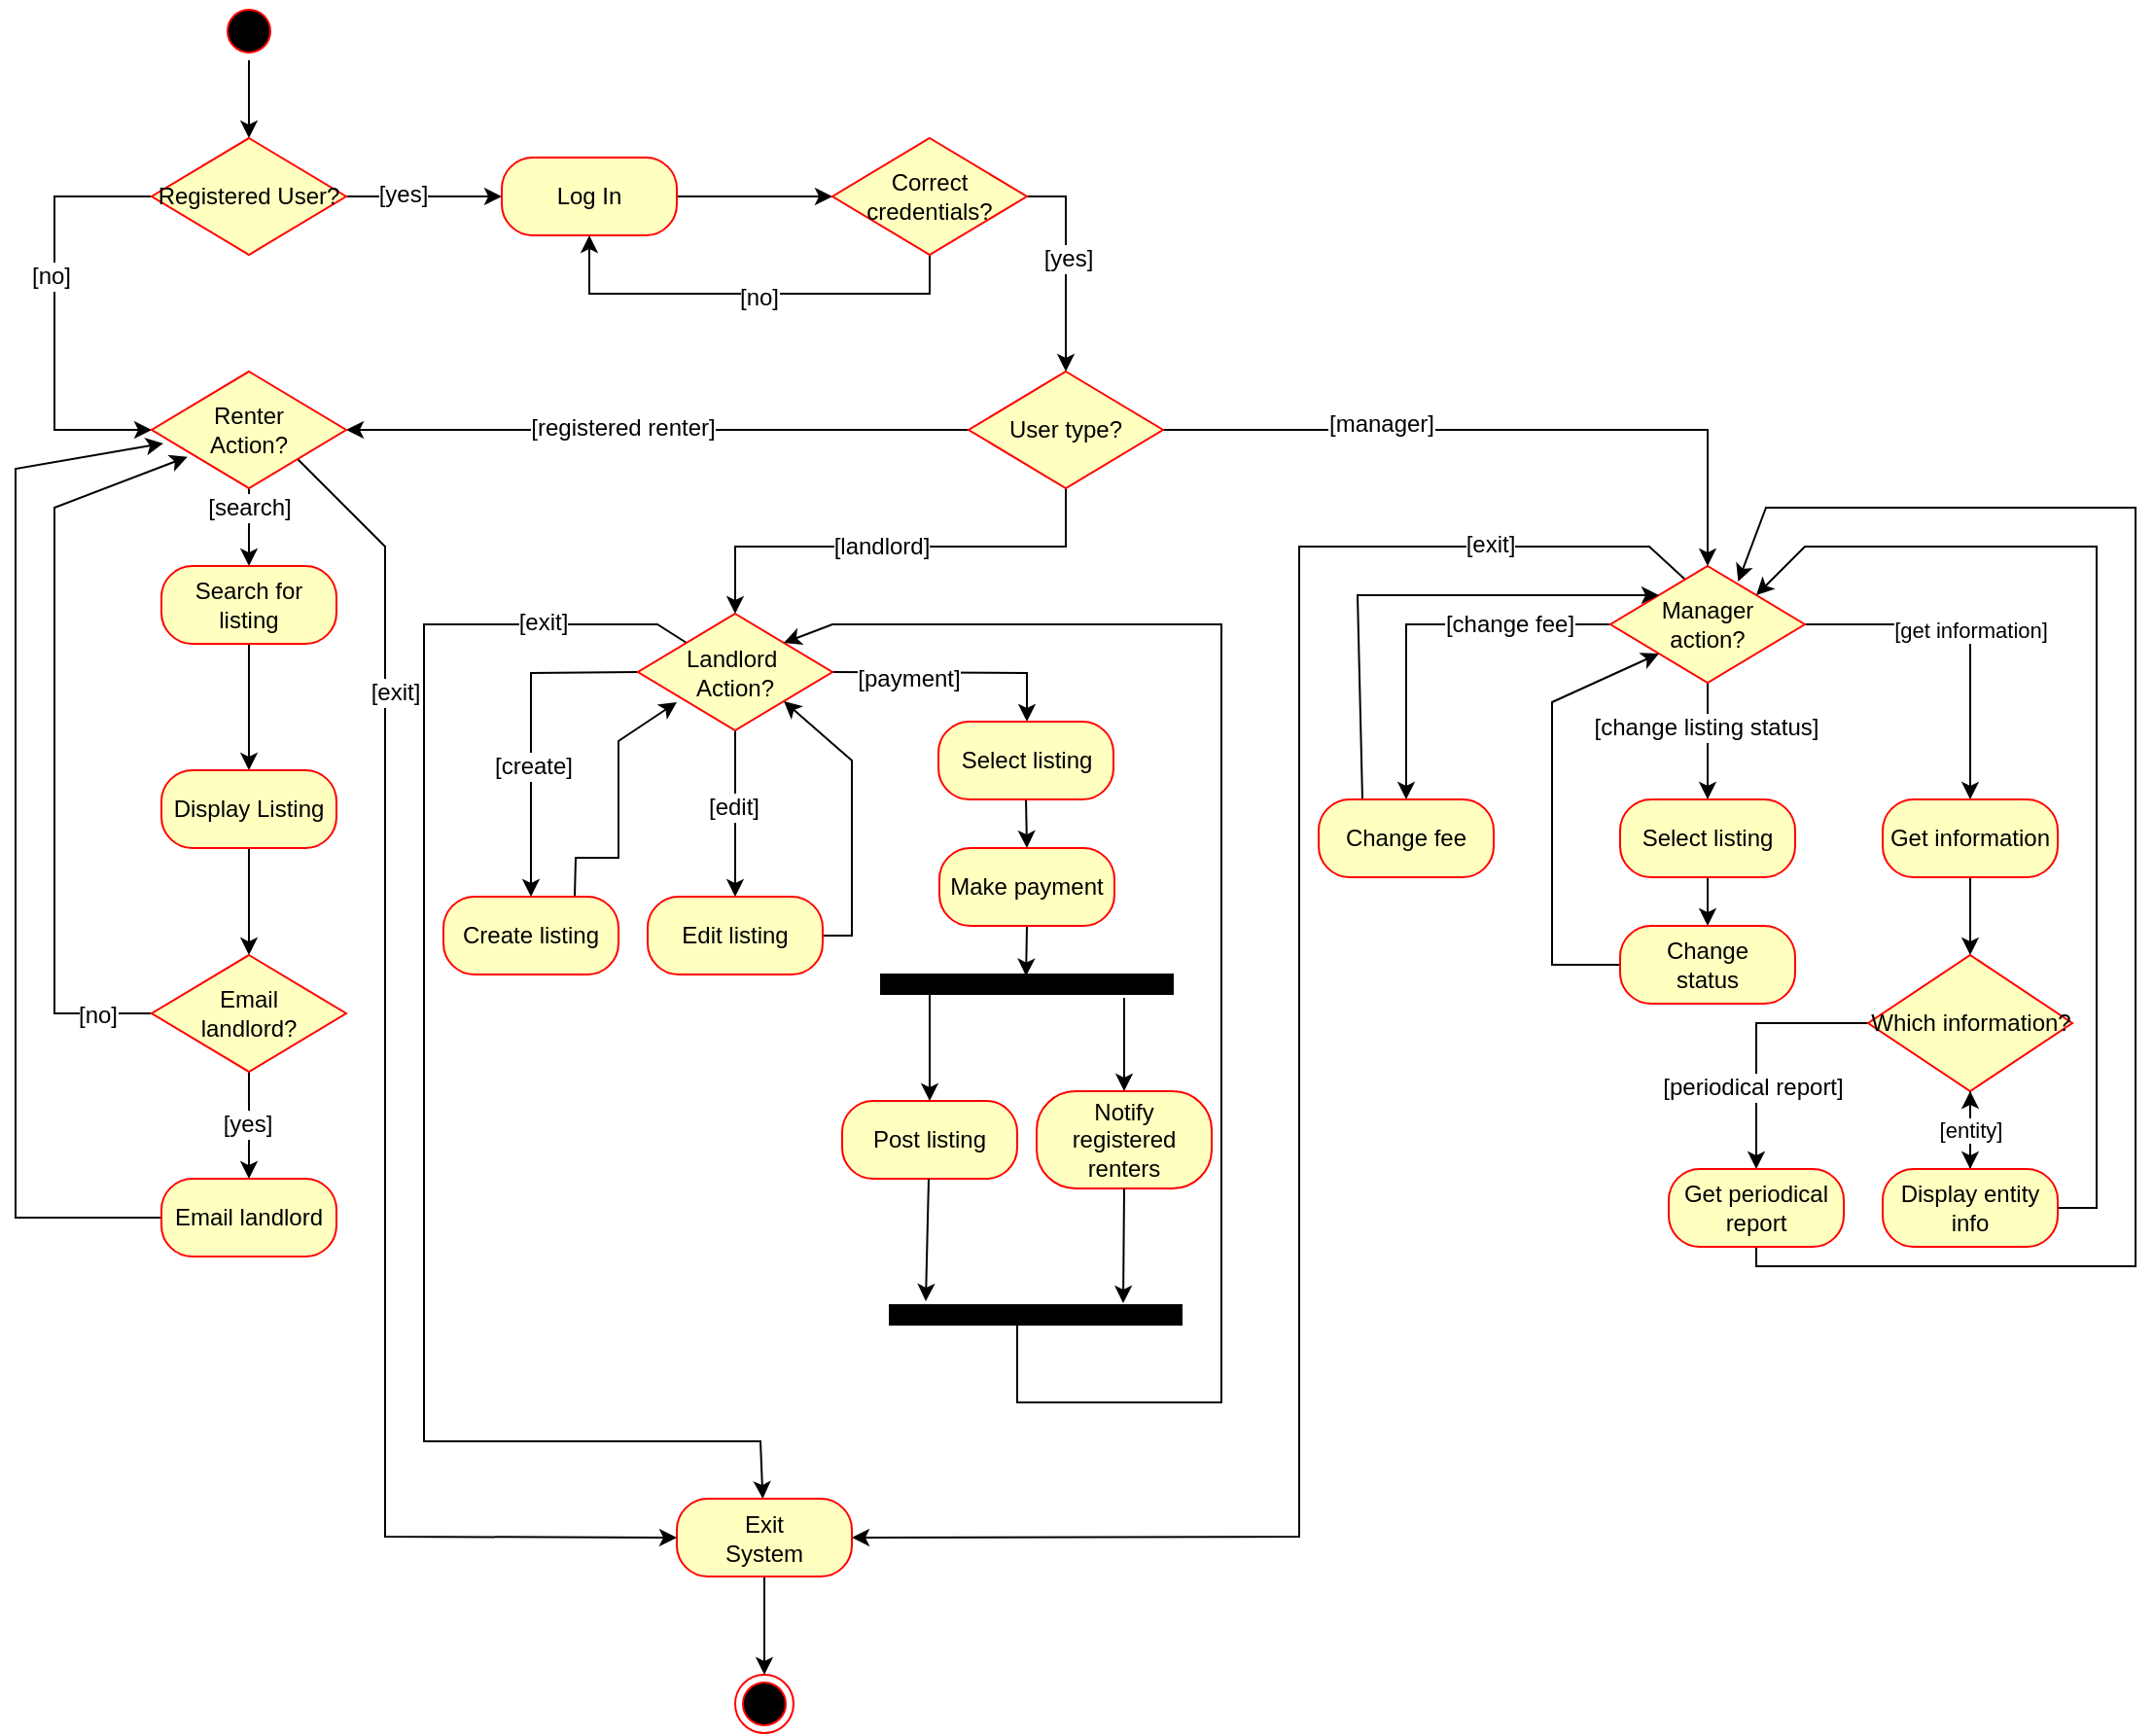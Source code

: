<mxfile version="12.1.7" type="device" pages="1"><diagram id="JlBiW-BQGtLC-B6tLBqx" name="Page-1"><mxGraphModel dx="1415" dy="942" grid="1" gridSize="10" guides="1" tooltips="1" connect="1" arrows="1" fold="1" page="1" pageScale="1" pageWidth="1100" pageHeight="850" math="0" shadow="0"><root><mxCell id="0"/><mxCell id="1" parent="0"/><mxCell id="zYS_UzG8Xgxwzg6JMlMM-58" style="edgeStyle=none;rounded=0;orthogonalLoop=1;jettySize=auto;html=1;exitX=0.5;exitY=1;exitDx=0;exitDy=0;entryX=0.5;entryY=0;entryDx=0;entryDy=0;" edge="1" parent="1" source="zYS_UzG8Xgxwzg6JMlMM-53" target="zYS_UzG8Xgxwzg6JMlMM-55"><mxGeometry relative="1" as="geometry"/></mxCell><mxCell id="zYS_UzG8Xgxwzg6JMlMM-53" value="" style="ellipse;html=1;shape=startState;fillColor=#000000;strokeColor=#ff0000;" vertex="1" parent="1"><mxGeometry x="125" y="80" width="30" height="30" as="geometry"/></mxCell><mxCell id="zYS_UzG8Xgxwzg6JMlMM-60" value="" style="edgeStyle=none;rounded=0;orthogonalLoop=1;jettySize=auto;html=1;" edge="1" parent="1" source="zYS_UzG8Xgxwzg6JMlMM-55"><mxGeometry relative="1" as="geometry"><mxPoint x="270" y="180" as="targetPoint"/></mxGeometry></mxCell><mxCell id="zYS_UzG8Xgxwzg6JMlMM-61" value="[yes]" style="text;html=1;resizable=0;points=[];align=center;verticalAlign=middle;labelBackgroundColor=#ffffff;" vertex="1" connectable="0" parent="zYS_UzG8Xgxwzg6JMlMM-60"><mxGeometry x="-0.28" y="1" relative="1" as="geometry"><mxPoint as="offset"/></mxGeometry></mxCell><mxCell id="zYS_UzG8Xgxwzg6JMlMM-123" style="edgeStyle=none;rounded=0;orthogonalLoop=1;jettySize=auto;html=1;exitX=0;exitY=0.5;exitDx=0;exitDy=0;entryX=0;entryY=0.5;entryDx=0;entryDy=0;startArrow=none;startFill=0;endArrow=classic;endFill=1;" edge="1" parent="1" source="zYS_UzG8Xgxwzg6JMlMM-55" target="zYS_UzG8Xgxwzg6JMlMM-115"><mxGeometry relative="1" as="geometry"><Array as="points"><mxPoint x="40" y="180"/><mxPoint x="40" y="300"/></Array></mxGeometry></mxCell><mxCell id="zYS_UzG8Xgxwzg6JMlMM-124" value="[no]" style="text;html=1;resizable=0;points=[];align=center;verticalAlign=middle;labelBackgroundColor=#ffffff;" vertex="1" connectable="0" parent="zYS_UzG8Xgxwzg6JMlMM-123"><mxGeometry x="-0.176" y="-2" relative="1" as="geometry"><mxPoint as="offset"/></mxGeometry></mxCell><mxCell id="zYS_UzG8Xgxwzg6JMlMM-55" value="Registered User?" style="rhombus;whiteSpace=wrap;html=1;fillColor=#ffffc0;strokeColor=#ff0000;" vertex="1" parent="1"><mxGeometry x="90" y="150" width="100" height="60" as="geometry"/></mxCell><mxCell id="zYS_UzG8Xgxwzg6JMlMM-68" value="" style="edgeStyle=none;rounded=0;orthogonalLoop=1;jettySize=auto;html=1;" edge="1" parent="1" source="zYS_UzG8Xgxwzg6JMlMM-62"><mxGeometry relative="1" as="geometry"><mxPoint x="440" y="180" as="targetPoint"/></mxGeometry></mxCell><mxCell id="zYS_UzG8Xgxwzg6JMlMM-62" value="Log In" style="rounded=1;whiteSpace=wrap;html=1;arcSize=40;fontColor=#000000;fillColor=#ffffc0;strokeColor=#ff0000;" vertex="1" parent="1"><mxGeometry x="270" y="160" width="90" height="40" as="geometry"/></mxCell><mxCell id="zYS_UzG8Xgxwzg6JMlMM-70" style="edgeStyle=none;rounded=0;orthogonalLoop=1;jettySize=auto;html=1;exitX=0.5;exitY=1;exitDx=0;exitDy=0;entryX=0.5;entryY=1;entryDx=0;entryDy=0;" edge="1" parent="1" source="zYS_UzG8Xgxwzg6JMlMM-69" target="zYS_UzG8Xgxwzg6JMlMM-62"><mxGeometry relative="1" as="geometry"><Array as="points"><mxPoint x="490" y="230"/><mxPoint x="315" y="230"/></Array></mxGeometry></mxCell><mxCell id="zYS_UzG8Xgxwzg6JMlMM-71" value="[no]" style="text;html=1;resizable=0;points=[];align=center;verticalAlign=middle;labelBackgroundColor=#ffffff;" vertex="1" connectable="0" parent="zYS_UzG8Xgxwzg6JMlMM-70"><mxGeometry x="-0.036" y="2" relative="1" as="geometry"><mxPoint as="offset"/></mxGeometry></mxCell><mxCell id="zYS_UzG8Xgxwzg6JMlMM-73" style="edgeStyle=none;rounded=0;orthogonalLoop=1;jettySize=auto;html=1;exitX=1;exitY=0.5;exitDx=0;exitDy=0;entryX=0.5;entryY=0;entryDx=0;entryDy=0;" edge="1" parent="1" source="zYS_UzG8Xgxwzg6JMlMM-69" target="zYS_UzG8Xgxwzg6JMlMM-74"><mxGeometry relative="1" as="geometry"><mxPoint x="440" y="290" as="targetPoint"/><Array as="points"><mxPoint x="560" y="180"/></Array></mxGeometry></mxCell><mxCell id="zYS_UzG8Xgxwzg6JMlMM-75" value="[yes]" style="text;html=1;resizable=0;points=[];align=center;verticalAlign=middle;labelBackgroundColor=#ffffff;" vertex="1" connectable="0" parent="zYS_UzG8Xgxwzg6JMlMM-73"><mxGeometry x="-0.058" y="1" relative="1" as="geometry"><mxPoint as="offset"/></mxGeometry></mxCell><mxCell id="zYS_UzG8Xgxwzg6JMlMM-69" value="Correct&lt;br&gt;credentials?" style="rhombus;whiteSpace=wrap;html=1;fillColor=#ffffc0;strokeColor=#ff0000;" vertex="1" parent="1"><mxGeometry x="440" y="150" width="100" height="60" as="geometry"/></mxCell><mxCell id="zYS_UzG8Xgxwzg6JMlMM-94" style="edgeStyle=none;rounded=0;orthogonalLoop=1;jettySize=auto;html=1;exitX=0.5;exitY=1;exitDx=0;exitDy=0;entryX=0.5;entryY=0;entryDx=0;entryDy=0;" edge="1" parent="1" source="zYS_UzG8Xgxwzg6JMlMM-74" target="zYS_UzG8Xgxwzg6JMlMM-93"><mxGeometry relative="1" as="geometry"><Array as="points"><mxPoint x="560" y="360"/><mxPoint x="390" y="360"/></Array></mxGeometry></mxCell><mxCell id="zYS_UzG8Xgxwzg6JMlMM-95" value="[landlord]" style="text;html=1;resizable=0;points=[];align=center;verticalAlign=middle;labelBackgroundColor=#ffffff;" vertex="1" connectable="0" parent="zYS_UzG8Xgxwzg6JMlMM-94"><mxGeometry x="0.064" relative="1" as="geometry"><mxPoint as="offset"/></mxGeometry></mxCell><mxCell id="zYS_UzG8Xgxwzg6JMlMM-116" style="edgeStyle=none;rounded=0;orthogonalLoop=1;jettySize=auto;html=1;exitX=0;exitY=0.5;exitDx=0;exitDy=0;entryX=1;entryY=0.5;entryDx=0;entryDy=0;startArrow=none;startFill=0;endArrow=classic;endFill=1;" edge="1" parent="1" source="zYS_UzG8Xgxwzg6JMlMM-74" target="zYS_UzG8Xgxwzg6JMlMM-115"><mxGeometry relative="1" as="geometry"/></mxCell><mxCell id="zYS_UzG8Xgxwzg6JMlMM-117" value="[registered renter]" style="text;html=1;resizable=0;points=[];align=center;verticalAlign=middle;labelBackgroundColor=#ffffff;" vertex="1" connectable="0" parent="zYS_UzG8Xgxwzg6JMlMM-116"><mxGeometry x="0.113" y="-1" relative="1" as="geometry"><mxPoint as="offset"/></mxGeometry></mxCell><mxCell id="zYS_UzG8Xgxwzg6JMlMM-155" style="edgeStyle=none;rounded=0;orthogonalLoop=1;jettySize=auto;html=1;exitX=1;exitY=0.5;exitDx=0;exitDy=0;entryX=0.5;entryY=0;entryDx=0;entryDy=0;startArrow=none;startFill=0;endArrow=classic;endFill=1;" edge="1" parent="1" source="zYS_UzG8Xgxwzg6JMlMM-74" target="zYS_UzG8Xgxwzg6JMlMM-154"><mxGeometry relative="1" as="geometry"><Array as="points"><mxPoint x="800" y="300"/><mxPoint x="890" y="300"/></Array></mxGeometry></mxCell><mxCell id="zYS_UzG8Xgxwzg6JMlMM-156" value="[manager]" style="text;html=1;resizable=0;points=[];align=center;verticalAlign=middle;labelBackgroundColor=#ffffff;" vertex="1" connectable="0" parent="zYS_UzG8Xgxwzg6JMlMM-155"><mxGeometry x="-0.359" y="3" relative="1" as="geometry"><mxPoint as="offset"/></mxGeometry></mxCell><mxCell id="zYS_UzG8Xgxwzg6JMlMM-74" value="User type?" style="rhombus;whiteSpace=wrap;html=1;fillColor=#ffffc0;strokeColor=#ff0000;" vertex="1" parent="1"><mxGeometry x="510" y="270" width="100" height="60" as="geometry"/></mxCell><mxCell id="zYS_UzG8Xgxwzg6JMlMM-83" value="" style="edgeStyle=none;rounded=0;orthogonalLoop=1;jettySize=auto;html=1;" edge="1" parent="1" source="zYS_UzG8Xgxwzg6JMlMM-76" target="zYS_UzG8Xgxwzg6JMlMM-82"><mxGeometry relative="1" as="geometry"/></mxCell><mxCell id="zYS_UzG8Xgxwzg6JMlMM-76" value="Search for&lt;br&gt;listing" style="rounded=1;whiteSpace=wrap;html=1;arcSize=40;fontColor=#000000;fillColor=#ffffc0;strokeColor=#ff0000;" vertex="1" parent="1"><mxGeometry x="95" y="370" width="90" height="40" as="geometry"/></mxCell><mxCell id="zYS_UzG8Xgxwzg6JMlMM-85" style="edgeStyle=none;rounded=0;orthogonalLoop=1;jettySize=auto;html=1;exitX=0.5;exitY=1;exitDx=0;exitDy=0;entryX=0.5;entryY=0;entryDx=0;entryDy=0;" edge="1" parent="1" source="zYS_UzG8Xgxwzg6JMlMM-82" target="zYS_UzG8Xgxwzg6JMlMM-84"><mxGeometry relative="1" as="geometry"/></mxCell><mxCell id="zYS_UzG8Xgxwzg6JMlMM-82" value="Display Listing" style="rounded=1;whiteSpace=wrap;html=1;arcSize=40;fontColor=#000000;fillColor=#ffffc0;strokeColor=#ff0000;" vertex="1" parent="1"><mxGeometry x="95" y="475" width="90" height="40" as="geometry"/></mxCell><mxCell id="zYS_UzG8Xgxwzg6JMlMM-89" style="edgeStyle=none;rounded=0;orthogonalLoop=1;jettySize=auto;html=1;exitX=0.5;exitY=1;exitDx=0;exitDy=0;entryX=0.5;entryY=0;entryDx=0;entryDy=0;" edge="1" parent="1" source="zYS_UzG8Xgxwzg6JMlMM-84" target="zYS_UzG8Xgxwzg6JMlMM-88"><mxGeometry relative="1" as="geometry"/></mxCell><mxCell id="zYS_UzG8Xgxwzg6JMlMM-90" value="[yes]" style="text;html=1;resizable=0;points=[];align=center;verticalAlign=middle;labelBackgroundColor=#ffffff;" vertex="1" connectable="0" parent="zYS_UzG8Xgxwzg6JMlMM-89"><mxGeometry x="-0.019" y="-1" relative="1" as="geometry"><mxPoint as="offset"/></mxGeometry></mxCell><mxCell id="zYS_UzG8Xgxwzg6JMlMM-127" style="edgeStyle=none;rounded=0;orthogonalLoop=1;jettySize=auto;html=1;exitX=0;exitY=0.5;exitDx=0;exitDy=0;entryX=0.184;entryY=0.731;entryDx=0;entryDy=0;startArrow=none;startFill=0;endArrow=classic;endFill=1;entryPerimeter=0;" edge="1" parent="1" source="zYS_UzG8Xgxwzg6JMlMM-84" target="zYS_UzG8Xgxwzg6JMlMM-115"><mxGeometry relative="1" as="geometry"><Array as="points"><mxPoint x="40" y="600"/><mxPoint x="40" y="340"/></Array></mxGeometry></mxCell><mxCell id="zYS_UzG8Xgxwzg6JMlMM-129" value="[no]" style="text;html=1;resizable=0;points=[];align=center;verticalAlign=middle;labelBackgroundColor=#ffffff;" vertex="1" connectable="0" parent="zYS_UzG8Xgxwzg6JMlMM-127"><mxGeometry x="-0.851" y="1" relative="1" as="geometry"><mxPoint as="offset"/></mxGeometry></mxCell><mxCell id="zYS_UzG8Xgxwzg6JMlMM-84" value="Email&lt;br&gt;landlord?" style="rhombus;whiteSpace=wrap;html=1;fillColor=#ffffc0;strokeColor=#ff0000;" vertex="1" parent="1"><mxGeometry x="90" y="570" width="100" height="60" as="geometry"/></mxCell><mxCell id="zYS_UzG8Xgxwzg6JMlMM-128" style="edgeStyle=none;rounded=0;orthogonalLoop=1;jettySize=auto;html=1;exitX=0;exitY=0.5;exitDx=0;exitDy=0;startArrow=none;startFill=0;endArrow=classic;endFill=1;entryX=0.06;entryY=0.616;entryDx=0;entryDy=0;entryPerimeter=0;" edge="1" parent="1" source="zYS_UzG8Xgxwzg6JMlMM-88" target="zYS_UzG8Xgxwzg6JMlMM-115"><mxGeometry relative="1" as="geometry"><mxPoint x="20" y="600" as="targetPoint"/><Array as="points"><mxPoint x="20" y="705"/><mxPoint x="20" y="320"/></Array></mxGeometry></mxCell><mxCell id="zYS_UzG8Xgxwzg6JMlMM-88" value="Email landlord" style="rounded=1;whiteSpace=wrap;html=1;arcSize=40;fontColor=#000000;fillColor=#ffffc0;strokeColor=#ff0000;" vertex="1" parent="1"><mxGeometry x="95" y="685" width="90" height="40" as="geometry"/></mxCell><mxCell id="zYS_UzG8Xgxwzg6JMlMM-98" style="edgeStyle=none;rounded=0;orthogonalLoop=1;jettySize=auto;html=1;exitX=0.5;exitY=1;exitDx=0;exitDy=0;entryX=0.5;entryY=0;entryDx=0;entryDy=0;" edge="1" parent="1" source="zYS_UzG8Xgxwzg6JMlMM-93" target="zYS_UzG8Xgxwzg6JMlMM-96"><mxGeometry relative="1" as="geometry"><Array as="points"/></mxGeometry></mxCell><mxCell id="zYS_UzG8Xgxwzg6JMlMM-104" value="[edit]" style="text;html=1;resizable=0;points=[];align=center;verticalAlign=middle;labelBackgroundColor=#ffffff;" vertex="1" connectable="0" parent="zYS_UzG8Xgxwzg6JMlMM-98"><mxGeometry x="-0.079" y="-1" relative="1" as="geometry"><mxPoint as="offset"/></mxGeometry></mxCell><mxCell id="zYS_UzG8Xgxwzg6JMlMM-103" style="edgeStyle=none;rounded=0;orthogonalLoop=1;jettySize=auto;html=1;exitX=0;exitY=0.5;exitDx=0;exitDy=0;entryX=0.5;entryY=0;entryDx=0;entryDy=0;" edge="1" parent="1" source="zYS_UzG8Xgxwzg6JMlMM-93" target="zYS_UzG8Xgxwzg6JMlMM-102"><mxGeometry relative="1" as="geometry"><Array as="points"><mxPoint x="285" y="425"/></Array></mxGeometry></mxCell><mxCell id="zYS_UzG8Xgxwzg6JMlMM-105" value="[create]" style="text;html=1;resizable=0;points=[];align=center;verticalAlign=middle;labelBackgroundColor=#ffffff;" vertex="1" connectable="0" parent="zYS_UzG8Xgxwzg6JMlMM-103"><mxGeometry x="0.206" y="1" relative="1" as="geometry"><mxPoint as="offset"/></mxGeometry></mxCell><mxCell id="zYS_UzG8Xgxwzg6JMlMM-109" style="edgeStyle=none;rounded=0;orthogonalLoop=1;jettySize=auto;html=1;exitX=1;exitY=0.5;exitDx=0;exitDy=0;" edge="1" parent="1" source="zYS_UzG8Xgxwzg6JMlMM-93"><mxGeometry relative="1" as="geometry"><mxPoint x="540" y="450" as="targetPoint"/><Array as="points"><mxPoint x="540" y="425"/></Array></mxGeometry></mxCell><mxCell id="zYS_UzG8Xgxwzg6JMlMM-133" value="[payment]" style="text;html=1;resizable=0;points=[];align=center;verticalAlign=middle;labelBackgroundColor=#ffffff;" vertex="1" connectable="0" parent="zYS_UzG8Xgxwzg6JMlMM-109"><mxGeometry x="-0.379" y="-3" relative="1" as="geometry"><mxPoint as="offset"/></mxGeometry></mxCell><mxCell id="zYS_UzG8Xgxwzg6JMlMM-152" style="edgeStyle=none;rounded=0;orthogonalLoop=1;jettySize=auto;html=1;exitX=0;exitY=0;exitDx=0;exitDy=0;startArrow=none;startFill=0;endArrow=classic;endFill=1;" edge="1" parent="1" source="zYS_UzG8Xgxwzg6JMlMM-93" target="zYS_UzG8Xgxwzg6JMlMM-113"><mxGeometry relative="1" as="geometry"><Array as="points"><mxPoint x="350" y="400"/><mxPoint x="230" y="400"/><mxPoint x="230" y="820"/><mxPoint x="403" y="820"/></Array></mxGeometry></mxCell><mxCell id="zYS_UzG8Xgxwzg6JMlMM-153" value="[exit]" style="text;html=1;resizable=0;points=[];align=center;verticalAlign=middle;labelBackgroundColor=#ffffff;" vertex="1" connectable="0" parent="zYS_UzG8Xgxwzg6JMlMM-152"><mxGeometry x="-0.797" y="-1" relative="1" as="geometry"><mxPoint as="offset"/></mxGeometry></mxCell><mxCell id="zYS_UzG8Xgxwzg6JMlMM-93" value="Landlord&amp;nbsp;&lt;br&gt;Action?" style="rhombus;whiteSpace=wrap;html=1;fillColor=#ffffc0;strokeColor=#ff0000;" vertex="1" parent="1"><mxGeometry x="340" y="394.5" width="100" height="60" as="geometry"/></mxCell><mxCell id="zYS_UzG8Xgxwzg6JMlMM-146" style="edgeStyle=none;rounded=0;orthogonalLoop=1;jettySize=auto;html=1;exitX=1;exitY=0.5;exitDx=0;exitDy=0;entryX=1;entryY=1;entryDx=0;entryDy=0;startArrow=none;startFill=0;endArrow=classic;endFill=1;" edge="1" parent="1" source="zYS_UzG8Xgxwzg6JMlMM-96" target="zYS_UzG8Xgxwzg6JMlMM-93"><mxGeometry relative="1" as="geometry"><Array as="points"><mxPoint x="450" y="560"/><mxPoint x="450" y="470"/></Array></mxGeometry></mxCell><mxCell id="zYS_UzG8Xgxwzg6JMlMM-96" value="Edit listing" style="rounded=1;whiteSpace=wrap;html=1;arcSize=40;fontColor=#000000;fillColor=#ffffc0;strokeColor=#ff0000;" vertex="1" parent="1"><mxGeometry x="345" y="540" width="90" height="40" as="geometry"/></mxCell><mxCell id="zYS_UzG8Xgxwzg6JMlMM-145" style="edgeStyle=none;rounded=0;orthogonalLoop=1;jettySize=auto;html=1;exitX=0.75;exitY=0;exitDx=0;exitDy=0;entryX=0.2;entryY=0.758;entryDx=0;entryDy=0;entryPerimeter=0;startArrow=none;startFill=0;endArrow=classic;endFill=1;" edge="1" parent="1" source="zYS_UzG8Xgxwzg6JMlMM-102" target="zYS_UzG8Xgxwzg6JMlMM-93"><mxGeometry relative="1" as="geometry"><Array as="points"><mxPoint x="308" y="520"/><mxPoint x="330" y="520"/><mxPoint x="330" y="460"/></Array></mxGeometry></mxCell><mxCell id="zYS_UzG8Xgxwzg6JMlMM-102" value="Create listing" style="rounded=1;whiteSpace=wrap;html=1;arcSize=40;fontColor=#000000;fillColor=#ffffc0;strokeColor=#ff0000;" vertex="1" parent="1"><mxGeometry x="240" y="540" width="90" height="40" as="geometry"/></mxCell><mxCell id="zYS_UzG8Xgxwzg6JMlMM-112" value="" style="ellipse;html=1;shape=endState;fillColor=#000000;strokeColor=#ff0000;" vertex="1" parent="1"><mxGeometry x="390" y="940" width="30" height="30" as="geometry"/></mxCell><mxCell id="zYS_UzG8Xgxwzg6JMlMM-114" style="edgeStyle=none;rounded=0;orthogonalLoop=1;jettySize=auto;html=1;exitX=0.5;exitY=1;exitDx=0;exitDy=0;entryX=0.5;entryY=0;entryDx=0;entryDy=0;startArrow=none;startFill=0;endArrow=classic;endFill=1;" edge="1" parent="1" source="zYS_UzG8Xgxwzg6JMlMM-113" target="zYS_UzG8Xgxwzg6JMlMM-112"><mxGeometry relative="1" as="geometry"/></mxCell><mxCell id="zYS_UzG8Xgxwzg6JMlMM-184" style="edgeStyle=none;rounded=0;orthogonalLoop=1;jettySize=auto;html=1;exitX=1;exitY=0.5;exitDx=0;exitDy=0;entryX=0.381;entryY=0.11;entryDx=0;entryDy=0;entryPerimeter=0;startArrow=classic;startFill=1;endArrow=none;endFill=0;" edge="1" parent="1" source="zYS_UzG8Xgxwzg6JMlMM-113" target="zYS_UzG8Xgxwzg6JMlMM-154"><mxGeometry relative="1" as="geometry"><Array as="points"><mxPoint x="680" y="869"/><mxPoint x="680" y="360"/><mxPoint x="860" y="360"/></Array></mxGeometry></mxCell><mxCell id="zYS_UzG8Xgxwzg6JMlMM-185" value="[exit]" style="text;html=1;resizable=0;points=[];align=center;verticalAlign=middle;labelBackgroundColor=#ffffff;" vertex="1" connectable="0" parent="zYS_UzG8Xgxwzg6JMlMM-184"><mxGeometry x="0.773" y="1" relative="1" as="geometry"><mxPoint as="offset"/></mxGeometry></mxCell><mxCell id="zYS_UzG8Xgxwzg6JMlMM-113" value="Exit&lt;br&gt;System" style="rounded=1;whiteSpace=wrap;html=1;arcSize=40;fontColor=#000000;fillColor=#ffffc0;strokeColor=#ff0000;" vertex="1" parent="1"><mxGeometry x="360" y="849.5" width="90" height="40" as="geometry"/></mxCell><mxCell id="zYS_UzG8Xgxwzg6JMlMM-119" style="edgeStyle=none;rounded=0;orthogonalLoop=1;jettySize=auto;html=1;exitX=0.5;exitY=1;exitDx=0;exitDy=0;entryX=0.5;entryY=0;entryDx=0;entryDy=0;startArrow=none;startFill=0;endArrow=classic;endFill=1;" edge="1" parent="1" source="zYS_UzG8Xgxwzg6JMlMM-115" target="zYS_UzG8Xgxwzg6JMlMM-76"><mxGeometry relative="1" as="geometry"/></mxCell><mxCell id="zYS_UzG8Xgxwzg6JMlMM-120" value="[search]" style="text;html=1;resizable=0;points=[];align=center;verticalAlign=middle;labelBackgroundColor=#ffffff;" vertex="1" connectable="0" parent="zYS_UzG8Xgxwzg6JMlMM-119"><mxGeometry x="0.021" y="-2" relative="1" as="geometry"><mxPoint x="2" y="-10.5" as="offset"/></mxGeometry></mxCell><mxCell id="zYS_UzG8Xgxwzg6JMlMM-121" style="edgeStyle=none;rounded=0;orthogonalLoop=1;jettySize=auto;html=1;exitX=1;exitY=1;exitDx=0;exitDy=0;entryX=0;entryY=0.5;entryDx=0;entryDy=0;startArrow=none;startFill=0;endArrow=classic;endFill=1;" edge="1" parent="1" source="zYS_UzG8Xgxwzg6JMlMM-115" target="zYS_UzG8Xgxwzg6JMlMM-113"><mxGeometry relative="1" as="geometry"><Array as="points"><mxPoint x="210" y="360"/><mxPoint x="210" y="869"/></Array></mxGeometry></mxCell><mxCell id="zYS_UzG8Xgxwzg6JMlMM-122" value="[exit]" style="text;html=1;resizable=0;points=[];align=center;verticalAlign=middle;labelBackgroundColor=#ffffff;" vertex="1" connectable="0" parent="zYS_UzG8Xgxwzg6JMlMM-121"><mxGeometry x="-0.888" y="-1" relative="1" as="geometry"><mxPoint x="22" y="90.5" as="offset"/></mxGeometry></mxCell><mxCell id="zYS_UzG8Xgxwzg6JMlMM-115" value="Renter&lt;br&gt;Action?" style="rhombus;whiteSpace=wrap;html=1;fillColor=#ffffc0;strokeColor=#ff0000;" vertex="1" parent="1"><mxGeometry x="90" y="270" width="100" height="60" as="geometry"/></mxCell><mxCell id="zYS_UzG8Xgxwzg6JMlMM-134" value="" style="html=1;points=[];perimeter=orthogonalPerimeter;fillColor=#000000;rotation=90;" vertex="1" parent="1"><mxGeometry x="535" y="510" width="10" height="150" as="geometry"/></mxCell><mxCell id="zYS_UzG8Xgxwzg6JMlMM-136" value="Post listing" style="rounded=1;whiteSpace=wrap;html=1;arcSize=40;fontColor=#000000;fillColor=#ffffc0;strokeColor=#ff0000;" vertex="1" parent="1"><mxGeometry x="445" y="645" width="90" height="40" as="geometry"/></mxCell><mxCell id="zYS_UzG8Xgxwzg6JMlMM-137" value="Notify&lt;br&gt;registered&lt;br&gt;renters" style="rounded=1;whiteSpace=wrap;html=1;arcSize=40;fontColor=#000000;fillColor=#ffffc0;strokeColor=#ff0000;" vertex="1" parent="1"><mxGeometry x="545" y="640" width="90" height="50" as="geometry"/></mxCell><mxCell id="zYS_UzG8Xgxwzg6JMlMM-138" style="edgeStyle=none;rounded=0;orthogonalLoop=1;jettySize=auto;html=1;entryX=0.5;entryY=0;entryDx=0;entryDy=0;startArrow=none;startFill=0;endArrow=classic;endFill=1;" edge="1" parent="1" target="zYS_UzG8Xgxwzg6JMlMM-136"><mxGeometry relative="1" as="geometry"><mxPoint x="490" y="590" as="sourcePoint"/><mxPoint x="550.15" y="589.38" as="targetPoint"/></mxGeometry></mxCell><mxCell id="zYS_UzG8Xgxwzg6JMlMM-139" style="edgeStyle=none;rounded=0;orthogonalLoop=1;jettySize=auto;html=1;entryX=0.5;entryY=0;entryDx=0;entryDy=0;startArrow=none;startFill=0;endArrow=classic;endFill=1;" edge="1" parent="1" target="zYS_UzG8Xgxwzg6JMlMM-137"><mxGeometry relative="1" as="geometry"><mxPoint x="590" y="592" as="sourcePoint"/><mxPoint x="510" y="655" as="targetPoint"/></mxGeometry></mxCell><mxCell id="zYS_UzG8Xgxwzg6JMlMM-140" value="" style="html=1;points=[];perimeter=orthogonalPerimeter;fillColor=#000000;rotation=90;" vertex="1" parent="1"><mxGeometry x="539.5" y="680" width="10" height="150" as="geometry"/></mxCell><mxCell id="zYS_UzG8Xgxwzg6JMlMM-141" style="edgeStyle=none;rounded=0;orthogonalLoop=1;jettySize=auto;html=1;startArrow=none;startFill=0;endArrow=classic;endFill=1;" edge="1" parent="1"><mxGeometry relative="1" as="geometry"><mxPoint x="489.5" y="685" as="sourcePoint"/><mxPoint x="488" y="748" as="targetPoint"/></mxGeometry></mxCell><mxCell id="zYS_UzG8Xgxwzg6JMlMM-142" style="edgeStyle=none;rounded=0;orthogonalLoop=1;jettySize=auto;html=1;entryX=0.5;entryY=0;entryDx=0;entryDy=0;startArrow=none;startFill=0;endArrow=classic;endFill=1;exitX=0.5;exitY=1;exitDx=0;exitDy=0;" edge="1" parent="1" source="zYS_UzG8Xgxwzg6JMlMM-137"><mxGeometry relative="1" as="geometry"><mxPoint x="589.5" y="701.0" as="sourcePoint"/><mxPoint x="589.5" y="749" as="targetPoint"/></mxGeometry></mxCell><mxCell id="zYS_UzG8Xgxwzg6JMlMM-143" style="edgeStyle=none;rounded=0;orthogonalLoop=1;jettySize=auto;html=1;exitX=0.5;exitY=1;exitDx=0;exitDy=0;entryX=1;entryY=0;entryDx=0;entryDy=0;startArrow=none;startFill=0;endArrow=classic;endFill=1;" edge="1" parent="1" target="zYS_UzG8Xgxwzg6JMlMM-93"><mxGeometry relative="1" as="geometry"><mxPoint x="535" y="760.5" as="sourcePoint"/><mxPoint x="535.15" y="829.88" as="targetPoint"/><Array as="points"><mxPoint x="535" y="800"/><mxPoint x="640" y="800"/><mxPoint x="640" y="400"/><mxPoint x="440" y="400"/></Array></mxGeometry></mxCell><mxCell id="zYS_UzG8Xgxwzg6JMlMM-149" style="edgeStyle=none;rounded=0;orthogonalLoop=1;jettySize=auto;html=1;exitX=0.5;exitY=1;exitDx=0;exitDy=0;entryX=0.076;entryY=0.503;entryDx=0;entryDy=0;entryPerimeter=0;startArrow=none;startFill=0;endArrow=classic;endFill=1;" edge="1" parent="1" source="zYS_UzG8Xgxwzg6JMlMM-147" target="zYS_UzG8Xgxwzg6JMlMM-134"><mxGeometry relative="1" as="geometry"/></mxCell><mxCell id="zYS_UzG8Xgxwzg6JMlMM-147" value="Make payment" style="rounded=1;whiteSpace=wrap;html=1;arcSize=40;fontColor=#000000;fillColor=#ffffc0;strokeColor=#ff0000;" vertex="1" parent="1"><mxGeometry x="495" y="515" width="90" height="40" as="geometry"/></mxCell><mxCell id="zYS_UzG8Xgxwzg6JMlMM-158" style="edgeStyle=none;rounded=0;orthogonalLoop=1;jettySize=auto;html=1;exitX=0;exitY=0.5;exitDx=0;exitDy=0;entryX=0.5;entryY=0;entryDx=0;entryDy=0;startArrow=none;startFill=0;endArrow=classic;endFill=1;" edge="1" parent="1" source="zYS_UzG8Xgxwzg6JMlMM-154" target="zYS_UzG8Xgxwzg6JMlMM-157"><mxGeometry relative="1" as="geometry"><Array as="points"><mxPoint x="735" y="400"/></Array></mxGeometry></mxCell><mxCell id="zYS_UzG8Xgxwzg6JMlMM-159" value="[change fee]" style="text;html=1;resizable=0;points=[];align=center;verticalAlign=middle;labelBackgroundColor=#ffffff;" vertex="1" connectable="0" parent="zYS_UzG8Xgxwzg6JMlMM-158"><mxGeometry x="-0.464" relative="1" as="geometry"><mxPoint as="offset"/></mxGeometry></mxCell><mxCell id="zYS_UzG8Xgxwzg6JMlMM-162" style="edgeStyle=none;rounded=0;orthogonalLoop=1;jettySize=auto;html=1;exitX=0.5;exitY=1;exitDx=0;exitDy=0;startArrow=none;startFill=0;endArrow=classic;endFill=1;entryX=0.5;entryY=0;entryDx=0;entryDy=0;" edge="1" parent="1" source="zYS_UzG8Xgxwzg6JMlMM-154" target="zYS_UzG8Xgxwzg6JMlMM-161"><mxGeometry relative="1" as="geometry"><mxPoint x="889.828" y="480" as="targetPoint"/></mxGeometry></mxCell><mxCell id="zYS_UzG8Xgxwzg6JMlMM-164" value="[change listing status]" style="text;html=1;resizable=0;points=[];align=center;verticalAlign=middle;labelBackgroundColor=#ffffff;" vertex="1" connectable="0" parent="zYS_UzG8Xgxwzg6JMlMM-162"><mxGeometry x="-0.251" y="-1" relative="1" as="geometry"><mxPoint as="offset"/></mxGeometry></mxCell><mxCell id="zYS_UzG8Xgxwzg6JMlMM-172" value="[get information]" style="edgeStyle=none;rounded=0;orthogonalLoop=1;jettySize=auto;html=1;exitX=1;exitY=0.5;exitDx=0;exitDy=0;entryX=0.5;entryY=0;entryDx=0;entryDy=0;startArrow=none;startFill=0;endArrow=classic;endFill=1;" edge="1" parent="1" source="zYS_UzG8Xgxwzg6JMlMM-154" target="zYS_UzG8Xgxwzg6JMlMM-166"><mxGeometry relative="1" as="geometry"><Array as="points"><mxPoint x="1025" y="400"/></Array></mxGeometry></mxCell><mxCell id="zYS_UzG8Xgxwzg6JMlMM-154" value="Manager&lt;br&gt;action?" style="rhombus;whiteSpace=wrap;html=1;fillColor=#ffffc0;strokeColor=#ff0000;" vertex="1" parent="1"><mxGeometry x="840" y="370" width="100" height="60" as="geometry"/></mxCell><mxCell id="zYS_UzG8Xgxwzg6JMlMM-160" style="edgeStyle=none;rounded=0;orthogonalLoop=1;jettySize=auto;html=1;exitX=0.25;exitY=0;exitDx=0;exitDy=0;entryX=0;entryY=0;entryDx=0;entryDy=0;startArrow=none;startFill=0;endArrow=classic;endFill=1;" edge="1" parent="1" source="zYS_UzG8Xgxwzg6JMlMM-157" target="zYS_UzG8Xgxwzg6JMlMM-154"><mxGeometry relative="1" as="geometry"><Array as="points"><mxPoint x="710" y="385"/></Array></mxGeometry></mxCell><mxCell id="zYS_UzG8Xgxwzg6JMlMM-157" value="Change fee" style="rounded=1;whiteSpace=wrap;html=1;arcSize=40;fontColor=#000000;fillColor=#ffffc0;strokeColor=#ff0000;" vertex="1" parent="1"><mxGeometry x="690" y="490" width="90" height="40" as="geometry"/></mxCell><mxCell id="zYS_UzG8Xgxwzg6JMlMM-170" style="edgeStyle=none;rounded=0;orthogonalLoop=1;jettySize=auto;html=1;exitX=0.5;exitY=1;exitDx=0;exitDy=0;entryX=0.5;entryY=0;entryDx=0;entryDy=0;startArrow=none;startFill=0;endArrow=classic;endFill=1;" edge="1" parent="1" source="zYS_UzG8Xgxwzg6JMlMM-161" target="zYS_UzG8Xgxwzg6JMlMM-169"><mxGeometry relative="1" as="geometry"/></mxCell><mxCell id="zYS_UzG8Xgxwzg6JMlMM-161" value="Select listing" style="rounded=1;whiteSpace=wrap;html=1;arcSize=40;fontColor=#000000;fillColor=#ffffc0;strokeColor=#ff0000;" vertex="1" parent="1"><mxGeometry x="845" y="490" width="90" height="40" as="geometry"/></mxCell><mxCell id="zYS_UzG8Xgxwzg6JMlMM-174" style="edgeStyle=none;rounded=0;orthogonalLoop=1;jettySize=auto;html=1;exitX=0.5;exitY=1;exitDx=0;exitDy=0;entryX=0.5;entryY=0;entryDx=0;entryDy=0;startArrow=none;startFill=0;endArrow=classic;endFill=1;" edge="1" parent="1" source="zYS_UzG8Xgxwzg6JMlMM-166" target="zYS_UzG8Xgxwzg6JMlMM-173"><mxGeometry relative="1" as="geometry"/></mxCell><mxCell id="zYS_UzG8Xgxwzg6JMlMM-166" value="Get information" style="rounded=1;whiteSpace=wrap;html=1;arcSize=40;fontColor=#000000;fillColor=#ffffc0;strokeColor=#ff0000;" vertex="1" parent="1"><mxGeometry x="980" y="490" width="90" height="40" as="geometry"/></mxCell><mxCell id="zYS_UzG8Xgxwzg6JMlMM-168" style="edgeStyle=none;rounded=0;orthogonalLoop=1;jettySize=auto;html=1;exitX=0.5;exitY=1;exitDx=0;exitDy=0;startArrow=none;startFill=0;endArrow=classic;endFill=1;entryX=0.5;entryY=0;entryDx=0;entryDy=0;" edge="1" parent="1" source="zYS_UzG8Xgxwzg6JMlMM-167" target="zYS_UzG8Xgxwzg6JMlMM-147"><mxGeometry relative="1" as="geometry"><mxPoint x="539" y="510" as="targetPoint"/></mxGeometry></mxCell><mxCell id="zYS_UzG8Xgxwzg6JMlMM-167" value="Select listing" style="rounded=1;whiteSpace=wrap;html=1;arcSize=40;fontColor=#000000;fillColor=#ffffc0;strokeColor=#ff0000;" vertex="1" parent="1"><mxGeometry x="494.5" y="450" width="90" height="40" as="geometry"/></mxCell><mxCell id="zYS_UzG8Xgxwzg6JMlMM-171" style="edgeStyle=none;rounded=0;orthogonalLoop=1;jettySize=auto;html=1;exitX=0;exitY=0.5;exitDx=0;exitDy=0;entryX=0;entryY=1;entryDx=0;entryDy=0;startArrow=none;startFill=0;endArrow=classic;endFill=1;" edge="1" parent="1" source="zYS_UzG8Xgxwzg6JMlMM-169" target="zYS_UzG8Xgxwzg6JMlMM-154"><mxGeometry relative="1" as="geometry"><Array as="points"><mxPoint x="810" y="575"/><mxPoint x="810" y="440"/></Array></mxGeometry></mxCell><mxCell id="zYS_UzG8Xgxwzg6JMlMM-169" value="Change&lt;br&gt;status" style="rounded=1;whiteSpace=wrap;html=1;arcSize=40;fontColor=#000000;fillColor=#ffffc0;strokeColor=#ff0000;" vertex="1" parent="1"><mxGeometry x="845" y="555" width="90" height="40" as="geometry"/></mxCell><mxCell id="zYS_UzG8Xgxwzg6JMlMM-175" style="edgeStyle=none;rounded=0;orthogonalLoop=1;jettySize=auto;html=1;exitX=0.5;exitY=1;exitDx=0;exitDy=0;startArrow=none;startFill=0;endArrow=classic;endFill=1;" edge="1" parent="1" source="zYS_UzG8Xgxwzg6JMlMM-173"><mxGeometry relative="1" as="geometry"><mxPoint x="1025" y="680" as="targetPoint"/></mxGeometry></mxCell><mxCell id="zYS_UzG8Xgxwzg6JMlMM-179" style="edgeStyle=none;rounded=0;orthogonalLoop=1;jettySize=auto;html=1;exitX=0;exitY=0.5;exitDx=0;exitDy=0;entryX=0.5;entryY=0;entryDx=0;entryDy=0;startArrow=none;startFill=0;endArrow=classic;endFill=1;" edge="1" parent="1" source="zYS_UzG8Xgxwzg6JMlMM-173" target="zYS_UzG8Xgxwzg6JMlMM-178"><mxGeometry relative="1" as="geometry"><Array as="points"><mxPoint x="915" y="605"/></Array></mxGeometry></mxCell><mxCell id="zYS_UzG8Xgxwzg6JMlMM-180" value="[periodical report]" style="text;html=1;resizable=0;points=[];align=center;verticalAlign=middle;labelBackgroundColor=#ffffff;" vertex="1" connectable="0" parent="zYS_UzG8Xgxwzg6JMlMM-179"><mxGeometry x="0.356" y="-2" relative="1" as="geometry"><mxPoint as="offset"/></mxGeometry></mxCell><mxCell id="zYS_UzG8Xgxwzg6JMlMM-173" value="Which information?" style="rhombus;whiteSpace=wrap;html=1;fillColor=#ffffc0;strokeColor=#ff0000;" vertex="1" parent="1"><mxGeometry x="972.5" y="570" width="105" height="70" as="geometry"/></mxCell><mxCell id="zYS_UzG8Xgxwzg6JMlMM-177" value="[entity]" style="edgeStyle=none;rounded=0;orthogonalLoop=1;jettySize=auto;html=1;startArrow=none;startFill=0;endArrow=classic;endFill=1;" edge="1" parent="1" source="zYS_UzG8Xgxwzg6JMlMM-176" target="zYS_UzG8Xgxwzg6JMlMM-173"><mxGeometry relative="1" as="geometry"/></mxCell><mxCell id="zYS_UzG8Xgxwzg6JMlMM-181" style="edgeStyle=none;rounded=0;orthogonalLoop=1;jettySize=auto;html=1;exitX=1;exitY=0.5;exitDx=0;exitDy=0;entryX=1;entryY=0;entryDx=0;entryDy=0;startArrow=none;startFill=0;endArrow=classic;endFill=1;" edge="1" parent="1" source="zYS_UzG8Xgxwzg6JMlMM-176" target="zYS_UzG8Xgxwzg6JMlMM-154"><mxGeometry relative="1" as="geometry"><Array as="points"><mxPoint x="1090" y="700"/><mxPoint x="1090" y="360"/><mxPoint x="940" y="360"/></Array></mxGeometry></mxCell><mxCell id="zYS_UzG8Xgxwzg6JMlMM-176" value="Display entity info" style="rounded=1;whiteSpace=wrap;html=1;arcSize=40;fontColor=#000000;fillColor=#ffffc0;strokeColor=#ff0000;" vertex="1" parent="1"><mxGeometry x="980" y="680" width="90" height="40" as="geometry"/></mxCell><mxCell id="zYS_UzG8Xgxwzg6JMlMM-182" style="edgeStyle=none;rounded=0;orthogonalLoop=1;jettySize=auto;html=1;exitX=0.5;exitY=1;exitDx=0;exitDy=0;entryX=0.657;entryY=0.133;entryDx=0;entryDy=0;entryPerimeter=0;startArrow=none;startFill=0;endArrow=classic;endFill=1;" edge="1" parent="1" source="zYS_UzG8Xgxwzg6JMlMM-178" target="zYS_UzG8Xgxwzg6JMlMM-154"><mxGeometry relative="1" as="geometry"><Array as="points"><mxPoint x="915" y="730"/><mxPoint x="1110" y="730"/><mxPoint x="1110" y="340"/><mxPoint x="920" y="340"/></Array></mxGeometry></mxCell><mxCell id="zYS_UzG8Xgxwzg6JMlMM-178" value="Get periodical&lt;br&gt;report" style="rounded=1;whiteSpace=wrap;html=1;arcSize=40;fontColor=#000000;fillColor=#ffffc0;strokeColor=#ff0000;" vertex="1" parent="1"><mxGeometry x="870" y="680" width="90" height="40" as="geometry"/></mxCell></root></mxGraphModel></diagram></mxfile>
